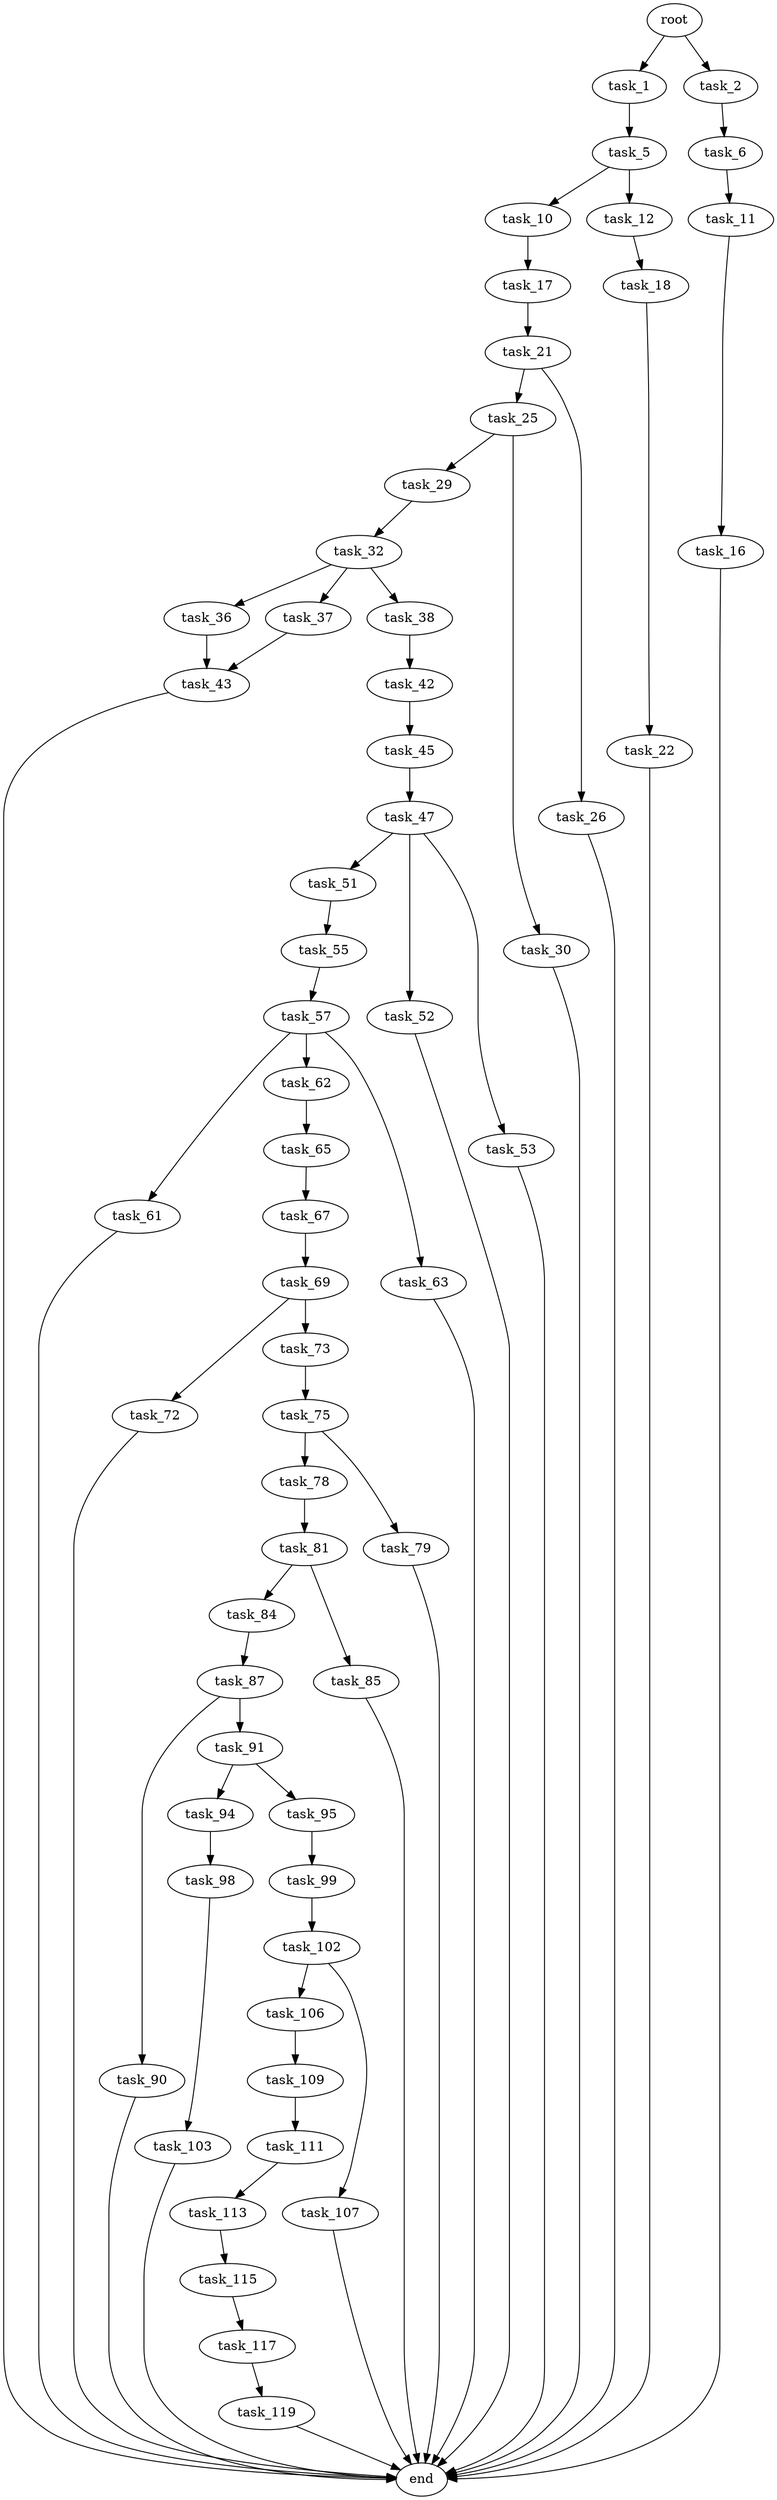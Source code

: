 digraph G {
  root [size="0.000000"];
  task_1 [size="349593885.000000"];
  task_2 [size="675374242924.000000"];
  task_5 [size="103317377587.000000"];
  task_6 [size="17140892712.000000"];
  task_10 [size="549755813888.000000"];
  task_11 [size="1073741824000.000000"];
  task_12 [size="68719476736.000000"];
  task_16 [size="441236427353.000000"];
  task_17 [size="12496311142.000000"];
  task_18 [size="8589934592.000000"];
  task_21 [size="134217728000.000000"];
  task_22 [size="621871444211.000000"];
  task_25 [size="231928233984.000000"];
  task_26 [size="782757789696.000000"];
  task_29 [size="2538176287.000000"];
  task_30 [size="18436129349.000000"];
  task_32 [size="368293445632.000000"];
  task_36 [size="1970190442.000000"];
  task_37 [size="549755813888.000000"];
  task_38 [size="782757789696.000000"];
  task_42 [size="150746747939.000000"];
  task_43 [size="231928233984.000000"];
  task_45 [size="16413655101.000000"];
  task_47 [size="268059286308.000000"];
  task_51 [size="5088733002.000000"];
  task_52 [size="8589934592.000000"];
  task_53 [size="68719476736.000000"];
  task_55 [size="168067244566.000000"];
  task_57 [size="4963137798.000000"];
  task_61 [size="212785383241.000000"];
  task_62 [size="225718773186.000000"];
  task_63 [size="28991029248.000000"];
  task_65 [size="4917508357.000000"];
  task_67 [size="123371174628.000000"];
  task_69 [size="1232816423759.000000"];
  task_72 [size="273016848407.000000"];
  task_73 [size="11793254939.000000"];
  task_75 [size="848195225.000000"];
  task_78 [size="5072653570.000000"];
  task_79 [size="102121793095.000000"];
  task_81 [size="549755813888.000000"];
  task_84 [size="39848983443.000000"];
  task_85 [size="11266761558.000000"];
  task_87 [size="368293445632.000000"];
  task_90 [size="28991029248.000000"];
  task_91 [size="8589934592.000000"];
  task_94 [size="8589934592.000000"];
  task_95 [size="68719476736.000000"];
  task_98 [size="8589934592.000000"];
  task_99 [size="782757789696.000000"];
  task_102 [size="222720407288.000000"];
  task_103 [size="1263001052.000000"];
  task_106 [size="134217728000.000000"];
  task_107 [size="404992935159.000000"];
  task_109 [size="817783309274.000000"];
  task_111 [size="549755813888.000000"];
  task_113 [size="23749798392.000000"];
  task_115 [size="368293445632.000000"];
  task_117 [size="6339963407.000000"];
  task_119 [size="3748005195.000000"];
  end [size="0.000000"];

  root -> task_1 [size="1.000000"];
  root -> task_2 [size="1.000000"];
  task_1 -> task_5 [size="33554432.000000"];
  task_2 -> task_6 [size="838860800.000000"];
  task_5 -> task_10 [size="75497472.000000"];
  task_5 -> task_12 [size="75497472.000000"];
  task_6 -> task_11 [size="301989888.000000"];
  task_10 -> task_17 [size="536870912.000000"];
  task_11 -> task_16 [size="838860800.000000"];
  task_12 -> task_18 [size="134217728.000000"];
  task_16 -> end [size="1.000000"];
  task_17 -> task_21 [size="209715200.000000"];
  task_18 -> task_22 [size="33554432.000000"];
  task_21 -> task_25 [size="209715200.000000"];
  task_21 -> task_26 [size="209715200.000000"];
  task_22 -> end [size="1.000000"];
  task_25 -> task_29 [size="301989888.000000"];
  task_25 -> task_30 [size="301989888.000000"];
  task_26 -> end [size="1.000000"];
  task_29 -> task_32 [size="75497472.000000"];
  task_30 -> end [size="1.000000"];
  task_32 -> task_36 [size="411041792.000000"];
  task_32 -> task_37 [size="411041792.000000"];
  task_32 -> task_38 [size="411041792.000000"];
  task_36 -> task_43 [size="33554432.000000"];
  task_37 -> task_43 [size="536870912.000000"];
  task_38 -> task_42 [size="679477248.000000"];
  task_42 -> task_45 [size="301989888.000000"];
  task_43 -> end [size="1.000000"];
  task_45 -> task_47 [size="838860800.000000"];
  task_47 -> task_51 [size="209715200.000000"];
  task_47 -> task_52 [size="209715200.000000"];
  task_47 -> task_53 [size="209715200.000000"];
  task_51 -> task_55 [size="209715200.000000"];
  task_52 -> end [size="1.000000"];
  task_53 -> end [size="1.000000"];
  task_55 -> task_57 [size="134217728.000000"];
  task_57 -> task_61 [size="411041792.000000"];
  task_57 -> task_62 [size="411041792.000000"];
  task_57 -> task_63 [size="411041792.000000"];
  task_61 -> end [size="1.000000"];
  task_62 -> task_65 [size="411041792.000000"];
  task_63 -> end [size="1.000000"];
  task_65 -> task_67 [size="301989888.000000"];
  task_67 -> task_69 [size="209715200.000000"];
  task_69 -> task_72 [size="838860800.000000"];
  task_69 -> task_73 [size="838860800.000000"];
  task_72 -> end [size="1.000000"];
  task_73 -> task_75 [size="411041792.000000"];
  task_75 -> task_78 [size="33554432.000000"];
  task_75 -> task_79 [size="33554432.000000"];
  task_78 -> task_81 [size="134217728.000000"];
  task_79 -> end [size="1.000000"];
  task_81 -> task_84 [size="536870912.000000"];
  task_81 -> task_85 [size="536870912.000000"];
  task_84 -> task_87 [size="75497472.000000"];
  task_85 -> end [size="1.000000"];
  task_87 -> task_90 [size="411041792.000000"];
  task_87 -> task_91 [size="411041792.000000"];
  task_90 -> end [size="1.000000"];
  task_91 -> task_94 [size="33554432.000000"];
  task_91 -> task_95 [size="33554432.000000"];
  task_94 -> task_98 [size="33554432.000000"];
  task_95 -> task_99 [size="134217728.000000"];
  task_98 -> task_103 [size="33554432.000000"];
  task_99 -> task_102 [size="679477248.000000"];
  task_102 -> task_106 [size="838860800.000000"];
  task_102 -> task_107 [size="838860800.000000"];
  task_103 -> end [size="1.000000"];
  task_106 -> task_109 [size="209715200.000000"];
  task_107 -> end [size="1.000000"];
  task_109 -> task_111 [size="536870912.000000"];
  task_111 -> task_113 [size="536870912.000000"];
  task_113 -> task_115 [size="411041792.000000"];
  task_115 -> task_117 [size="411041792.000000"];
  task_117 -> task_119 [size="209715200.000000"];
  task_119 -> end [size="1.000000"];
}

